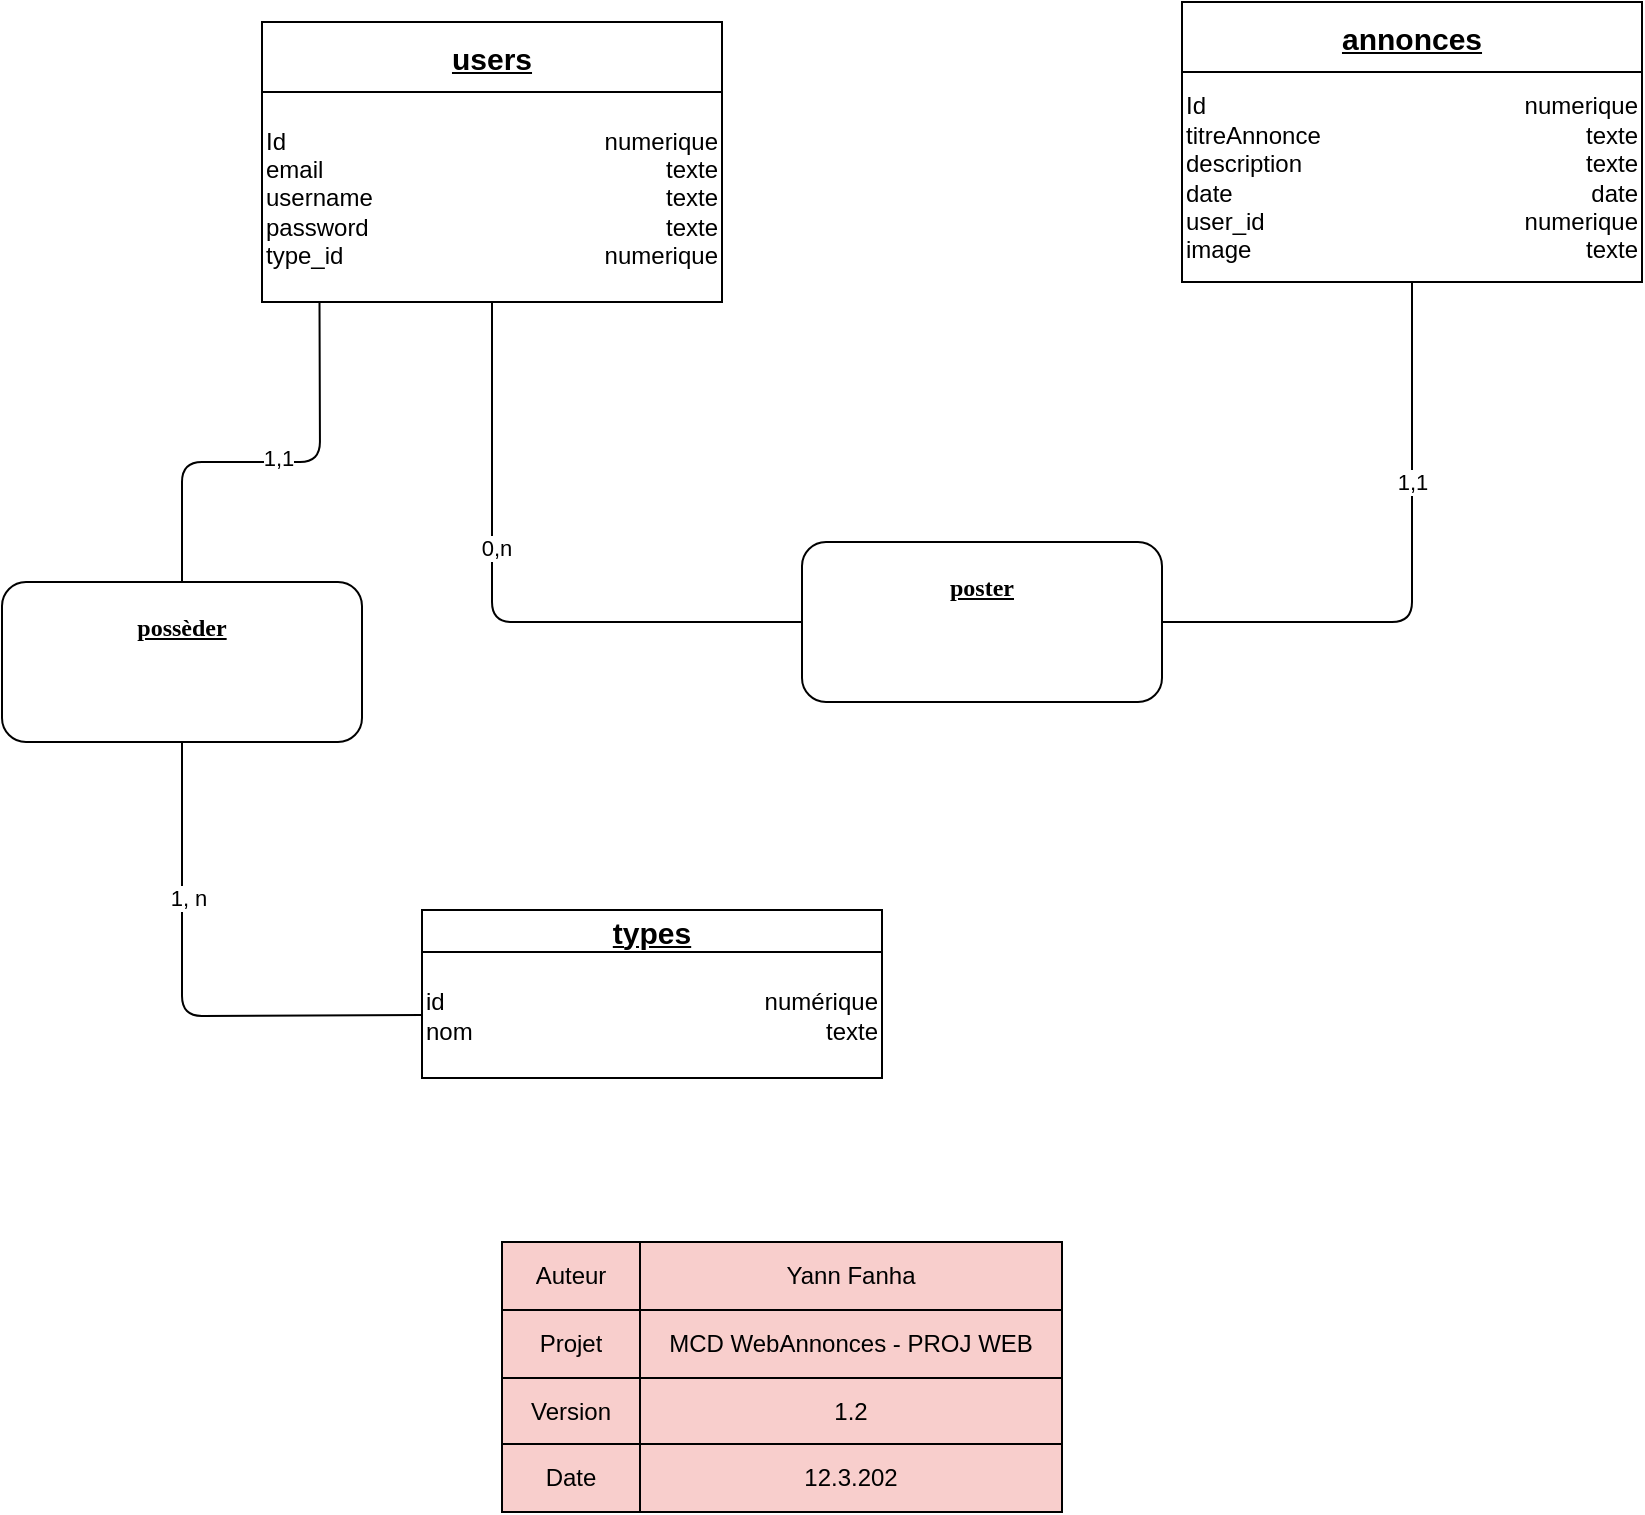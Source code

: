 <mxfile version="13.7.3" type="device"><diagram id="rrmALsBOcblLZOAvp3k7" name="Page-1"><mxGraphModel dx="1086" dy="806" grid="1" gridSize="10" guides="1" tooltips="1" connect="1" arrows="1" fold="1" page="1" pageScale="1" pageWidth="1654" pageHeight="1169" math="0" shadow="0"><root><mxCell id="0"/><mxCell id="1" parent="0"/><mxCell id="ItPrOXxB2EVulFk9KAD2-7" value="&lt;div style=&quot;box-sizing: border-box ; width: 100% ; padding: 2px&quot;&gt;&lt;br&gt;&lt;span style=&quot;background-color: rgb(255 , 255 , 255)&quot;&gt;&lt;b&gt;&lt;u&gt;poster&lt;/u&gt;&lt;/b&gt;&lt;/span&gt;&lt;table style=&quot;width: 100% ; font-size: 1em&quot; cellpadding=&quot;2&quot; cellspacing=&quot;0&quot;&gt;&lt;tbody&gt;&lt;tr&gt;&lt;td style=&quot;text-align: left&quot;&gt;&lt;/td&gt;&lt;td style=&quot;text-align: right&quot;&gt;&lt;/td&gt;&lt;/tr&gt;&lt;tr&gt;&lt;td style=&quot;font-size: 1em ; text-align: left&quot;&gt;&lt;/td&gt;&lt;/tr&gt;&lt;/tbody&gt;&lt;/table&gt;&lt;/div&gt;" style="verticalAlign=top;align=center;overflow=fill;html=1;rounded=1;shadow=0;comic=0;labelBackgroundColor=none;strokeColor=#000000;strokeWidth=1;fillColor=#ffffff;fontFamily=Verdana;fontSize=12;fontColor=#000000;" parent="1" vertex="1"><mxGeometry x="430" y="360" width="180" height="80" as="geometry"/></mxCell><mxCell id="ItPrOXxB2EVulFk9KAD2-9" value="" style="endArrow=none;html=1;entryX=0;entryY=1;entryDx=0;entryDy=0;exitX=0;exitY=0.5;exitDx=0;exitDy=0;" parent="1" source="ItPrOXxB2EVulFk9KAD2-7" target="Ckb6m_zAUVwnpkfI5sB1-5" edge="1"><mxGeometry width="50" height="50" relative="1" as="geometry"><mxPoint x="270" y="410" as="sourcePoint"/><mxPoint x="230" y="440" as="targetPoint"/><Array as="points"><mxPoint x="275" y="400"/></Array></mxGeometry></mxCell><mxCell id="SuDdKtFOvI3KCgmDln-Q-38" value="0,n" style="edgeLabel;html=1;align=center;verticalAlign=middle;resizable=0;points=[];" parent="ItPrOXxB2EVulFk9KAD2-9" vertex="1" connectable="0"><mxGeometry x="-0.029" y="-37" relative="1" as="geometry"><mxPoint as="offset"/></mxGeometry></mxCell><mxCell id="ItPrOXxB2EVulFk9KAD2-10" value="" style="endArrow=none;html=1;entryX=1;entryY=1;entryDx=0;entryDy=0;exitX=1;exitY=0.5;exitDx=0;exitDy=0;" parent="1" source="ItPrOXxB2EVulFk9KAD2-7" target="X6zmFW1tOMZ9oRW-Cvdk-5" edge="1"><mxGeometry width="50" height="50" relative="1" as="geometry"><mxPoint x="690" y="350" as="sourcePoint"/><mxPoint x="740" y="300" as="targetPoint"/><Array as="points"><mxPoint x="735" y="400"/></Array></mxGeometry></mxCell><mxCell id="SuDdKtFOvI3KCgmDln-Q-39" value="1,1" style="edgeLabel;html=1;align=center;verticalAlign=middle;resizable=0;points=[];" parent="ItPrOXxB2EVulFk9KAD2-10" vertex="1" connectable="0"><mxGeometry x="0.322" relative="1" as="geometry"><mxPoint as="offset"/></mxGeometry></mxCell><mxCell id="ItPrOXxB2EVulFk9KAD2-2" value="" style="group" parent="1" vertex="1" connectable="0"><mxGeometry x="620" y="100" width="230" height="150" as="geometry"/></mxCell><mxCell id="X6zmFW1tOMZ9oRW-Cvdk-2" value="" style="group" parent="ItPrOXxB2EVulFk9KAD2-2" vertex="1" connectable="0"><mxGeometry y="-10" width="230" height="150" as="geometry"/></mxCell><mxCell id="X6zmFW1tOMZ9oRW-Cvdk-3" value="&lt;span style=&quot;font-size: 15px&quot;&gt;&lt;b&gt;&lt;u&gt;annonces&lt;/u&gt;&lt;/b&gt;&lt;/span&gt;" style="rounded=0;whiteSpace=wrap;html=1;" parent="X6zmFW1tOMZ9oRW-Cvdk-2" vertex="1"><mxGeometry width="230.0" height="35" as="geometry"/></mxCell><mxCell id="X6zmFW1tOMZ9oRW-Cvdk-4" value="" style="rounded=0;whiteSpace=wrap;html=1;" parent="X6zmFW1tOMZ9oRW-Cvdk-2" vertex="1"><mxGeometry y="35" width="230.0" height="105" as="geometry"/></mxCell><mxCell id="X6zmFW1tOMZ9oRW-Cvdk-5" value="Id&lt;br&gt;titreAnnonce&lt;br&gt;description&lt;br&gt;date&lt;br&gt;user_id&lt;br&gt;image" style="text;html=1;strokeColor=none;fillColor=none;align=left;verticalAlign=middle;whiteSpace=wrap;rounded=0;" parent="X6zmFW1tOMZ9oRW-Cvdk-2" vertex="1"><mxGeometry y="35" width="115.0" height="105" as="geometry"/></mxCell><mxCell id="X6zmFW1tOMZ9oRW-Cvdk-6" value="numerique&lt;br&gt;texte&lt;br&gt;texte&lt;br&gt;date&lt;br&gt;numerique&lt;br&gt;texte" style="text;html=1;strokeColor=none;fillColor=none;align=right;verticalAlign=middle;whiteSpace=wrap;rounded=0;" parent="X6zmFW1tOMZ9oRW-Cvdk-2" vertex="1"><mxGeometry x="115.0" y="35" width="115.0" height="105" as="geometry"/></mxCell><mxCell id="ItPrOXxB2EVulFk9KAD2-4" value="" style="group" parent="X6zmFW1tOMZ9oRW-Cvdk-2" vertex="1" connectable="0"><mxGeometry x="-460" y="10" width="230" height="140" as="geometry"/></mxCell><mxCell id="X6zmFW1tOMZ9oRW-Cvdk-1" value="s" style="group" parent="ItPrOXxB2EVulFk9KAD2-4" vertex="1" connectable="0"><mxGeometry width="230" height="140" as="geometry"/></mxCell><mxCell id="Ckb6m_zAUVwnpkfI5sB1-1" value="&lt;b&gt;&lt;font style=&quot;font-size: 15px&quot;&gt;&lt;u&gt;users&lt;/u&gt;&lt;/font&gt;&lt;/b&gt;" style="rounded=0;whiteSpace=wrap;html=1;" parent="X6zmFW1tOMZ9oRW-Cvdk-1" vertex="1"><mxGeometry width="230.0" height="35" as="geometry"/></mxCell><mxCell id="Ckb6m_zAUVwnpkfI5sB1-2" value="" style="rounded=0;whiteSpace=wrap;html=1;" parent="X6zmFW1tOMZ9oRW-Cvdk-1" vertex="1"><mxGeometry y="35" width="230.0" height="105" as="geometry"/></mxCell><mxCell id="Ckb6m_zAUVwnpkfI5sB1-3" value="Id&lt;br&gt;email&lt;br&gt;username&lt;br&gt;password&lt;br&gt;type_id" style="text;html=1;strokeColor=none;fillColor=none;align=left;verticalAlign=middle;whiteSpace=wrap;rounded=0;" parent="X6zmFW1tOMZ9oRW-Cvdk-1" vertex="1"><mxGeometry y="35" width="115.0" height="105" as="geometry"/></mxCell><mxCell id="Ckb6m_zAUVwnpkfI5sB1-5" value="numerique&lt;br&gt;texte&lt;br&gt;texte&lt;br&gt;texte&lt;br&gt;numerique" style="text;html=1;strokeColor=none;fillColor=none;align=right;verticalAlign=middle;whiteSpace=wrap;rounded=0;" parent="X6zmFW1tOMZ9oRW-Cvdk-1" vertex="1"><mxGeometry x="115.0" y="35" width="115.0" height="105" as="geometry"/></mxCell><mxCell id="SuDdKtFOvI3KCgmDln-Q-25" value="" style="group" parent="1" vertex="1" connectable="0"><mxGeometry x="240" y="550" width="230" height="90" as="geometry"/></mxCell><mxCell id="SuDdKtFOvI3KCgmDln-Q-26" value="" style="group" parent="SuDdKtFOvI3KCgmDln-Q-25" vertex="1" connectable="0"><mxGeometry y="-6.0" width="230" height="90" as="geometry"/></mxCell><mxCell id="SuDdKtFOvI3KCgmDln-Q-27" value="&lt;span style=&quot;font-size: 15px&quot;&gt;&lt;b&gt;&lt;u&gt;types&lt;/u&gt;&lt;/b&gt;&lt;/span&gt;" style="rounded=0;whiteSpace=wrap;html=1;" parent="SuDdKtFOvI3KCgmDln-Q-26" vertex="1"><mxGeometry width="230.0" height="21" as="geometry"/></mxCell><mxCell id="SuDdKtFOvI3KCgmDln-Q-28" value="" style="rounded=0;whiteSpace=wrap;html=1;" parent="SuDdKtFOvI3KCgmDln-Q-26" vertex="1"><mxGeometry y="21" width="230.0" height="63" as="geometry"/></mxCell><mxCell id="SuDdKtFOvI3KCgmDln-Q-29" value="id&lt;br&gt;nom" style="text;html=1;strokeColor=none;fillColor=none;align=left;verticalAlign=middle;whiteSpace=wrap;rounded=0;" parent="SuDdKtFOvI3KCgmDln-Q-26" vertex="1"><mxGeometry y="21" width="115.0" height="63" as="geometry"/></mxCell><mxCell id="SuDdKtFOvI3KCgmDln-Q-30" value="numérique&lt;br&gt;texte" style="text;html=1;strokeColor=none;fillColor=none;align=right;verticalAlign=middle;whiteSpace=wrap;rounded=0;" parent="SuDdKtFOvI3KCgmDln-Q-26" vertex="1"><mxGeometry x="115" y="21" width="115" height="63" as="geometry"/></mxCell><mxCell id="Ckb6m_zAUVwnpkfI5sB1-6" value="" style="shape=table;html=1;whiteSpace=wrap;startSize=0;container=1;collapsible=0;childLayout=tableLayout;fillColor=#f8cecc;" parent="1" vertex="1"><mxGeometry x="280" y="710" width="280" height="135" as="geometry"/></mxCell><mxCell id="Ckb6m_zAUVwnpkfI5sB1-7" value="" style="shape=partialRectangle;html=1;whiteSpace=wrap;collapsible=0;dropTarget=0;pointerEvents=0;fillColor=none;top=0;left=0;bottom=0;right=0;points=[[0,0.5],[1,0.5]];portConstraint=eastwest;" parent="Ckb6m_zAUVwnpkfI5sB1-6" vertex="1"><mxGeometry width="280" height="34" as="geometry"/></mxCell><mxCell id="Ckb6m_zAUVwnpkfI5sB1-8" value="Auteur" style="shape=partialRectangle;html=1;whiteSpace=wrap;connectable=0;fillColor=none;top=0;left=0;bottom=0;right=0;overflow=hidden;" parent="Ckb6m_zAUVwnpkfI5sB1-7" vertex="1"><mxGeometry width="69" height="34" as="geometry"/></mxCell><mxCell id="Ckb6m_zAUVwnpkfI5sB1-9" value="Yann Fanha" style="shape=partialRectangle;html=1;whiteSpace=wrap;connectable=0;fillColor=none;top=0;left=0;bottom=0;right=0;overflow=hidden;" parent="Ckb6m_zAUVwnpkfI5sB1-7" vertex="1"><mxGeometry x="69" width="211" height="34" as="geometry"/></mxCell><mxCell id="Ckb6m_zAUVwnpkfI5sB1-11" value="" style="shape=partialRectangle;html=1;whiteSpace=wrap;collapsible=0;dropTarget=0;pointerEvents=0;fillColor=none;top=0;left=0;bottom=0;right=0;points=[[0,0.5],[1,0.5]];portConstraint=eastwest;" parent="Ckb6m_zAUVwnpkfI5sB1-6" vertex="1"><mxGeometry y="34" width="280" height="34" as="geometry"/></mxCell><mxCell id="Ckb6m_zAUVwnpkfI5sB1-12" value="Projet" style="shape=partialRectangle;html=1;whiteSpace=wrap;connectable=0;fillColor=none;top=0;left=0;bottom=0;right=0;overflow=hidden;" parent="Ckb6m_zAUVwnpkfI5sB1-11" vertex="1"><mxGeometry width="69" height="34" as="geometry"/></mxCell><mxCell id="Ckb6m_zAUVwnpkfI5sB1-13" value="MCD WebAnnonces - PROJ WEB" style="shape=partialRectangle;html=1;whiteSpace=wrap;connectable=0;fillColor=none;top=0;left=0;bottom=0;right=0;overflow=hidden;" parent="Ckb6m_zAUVwnpkfI5sB1-11" vertex="1"><mxGeometry x="69" width="211" height="34" as="geometry"/></mxCell><mxCell id="Ckb6m_zAUVwnpkfI5sB1-15" value="" style="shape=partialRectangle;html=1;whiteSpace=wrap;collapsible=0;dropTarget=0;pointerEvents=0;fillColor=none;top=0;left=0;bottom=0;right=0;points=[[0,0.5],[1,0.5]];portConstraint=eastwest;" parent="Ckb6m_zAUVwnpkfI5sB1-6" vertex="1"><mxGeometry y="68" width="280" height="33" as="geometry"/></mxCell><mxCell id="Ckb6m_zAUVwnpkfI5sB1-16" value="Version" style="shape=partialRectangle;html=1;whiteSpace=wrap;connectable=0;fillColor=none;top=0;left=0;bottom=0;right=0;overflow=hidden;" parent="Ckb6m_zAUVwnpkfI5sB1-15" vertex="1"><mxGeometry width="69" height="33" as="geometry"/></mxCell><mxCell id="Ckb6m_zAUVwnpkfI5sB1-17" value="1.2" style="shape=partialRectangle;html=1;whiteSpace=wrap;connectable=0;fillColor=none;top=0;left=0;bottom=0;right=0;overflow=hidden;" parent="Ckb6m_zAUVwnpkfI5sB1-15" vertex="1"><mxGeometry x="69" width="211" height="33" as="geometry"/></mxCell><mxCell id="Ckb6m_zAUVwnpkfI5sB1-19" style="shape=partialRectangle;html=1;whiteSpace=wrap;collapsible=0;dropTarget=0;pointerEvents=0;fillColor=none;top=0;left=0;bottom=0;right=0;points=[[0,0.5],[1,0.5]];portConstraint=eastwest;" parent="Ckb6m_zAUVwnpkfI5sB1-6" vertex="1"><mxGeometry y="101" width="280" height="34" as="geometry"/></mxCell><mxCell id="Ckb6m_zAUVwnpkfI5sB1-20" value="Date" style="shape=partialRectangle;html=1;whiteSpace=wrap;connectable=0;fillColor=none;top=0;left=0;bottom=0;right=0;overflow=hidden;" parent="Ckb6m_zAUVwnpkfI5sB1-19" vertex="1"><mxGeometry width="69" height="34" as="geometry"/></mxCell><mxCell id="Ckb6m_zAUVwnpkfI5sB1-21" value="12.3.202" style="shape=partialRectangle;html=1;whiteSpace=wrap;connectable=0;fillColor=none;top=0;left=0;bottom=0;right=0;overflow=hidden;" parent="Ckb6m_zAUVwnpkfI5sB1-19" vertex="1"><mxGeometry x="69" width="211" height="34" as="geometry"/></mxCell><mxCell id="SuDdKtFOvI3KCgmDln-Q-40" value="" style="endArrow=none;html=1;entryX=0.25;entryY=1;entryDx=0;entryDy=0;exitX=0.5;exitY=0;exitDx=0;exitDy=0;" parent="1" source="SuDdKtFOvI3KCgmDln-Q-41" target="Ckb6m_zAUVwnpkfI5sB1-3" edge="1"><mxGeometry width="50" height="50" relative="1" as="geometry"><mxPoint x="120" y="320" as="sourcePoint"/><mxPoint x="130" y="420" as="targetPoint"/><Array as="points"><mxPoint x="120" y="320"/><mxPoint x="189" y="320"/></Array></mxGeometry></mxCell><mxCell id="SuDdKtFOvI3KCgmDln-Q-44" value="1,1" style="edgeLabel;html=1;align=center;verticalAlign=middle;resizable=0;points=[];" parent="SuDdKtFOvI3KCgmDln-Q-40" vertex="1" connectable="0"><mxGeometry x="0.034" y="2" relative="1" as="geometry"><mxPoint as="offset"/></mxGeometry></mxCell><mxCell id="SuDdKtFOvI3KCgmDln-Q-41" value="&lt;div style=&quot;box-sizing: border-box ; width: 100% ; padding: 2px&quot;&gt;&lt;br&gt;&lt;span style=&quot;background-color: rgb(255 , 255 , 255)&quot;&gt;&lt;b&gt;&lt;u&gt;possèder&lt;/u&gt;&lt;/b&gt;&lt;/span&gt;&lt;table style=&quot;width: 100% ; font-size: 1em&quot; cellpadding=&quot;2&quot; cellspacing=&quot;0&quot;&gt;&lt;tbody&gt;&lt;tr&gt;&lt;td style=&quot;text-align: left&quot;&gt;&lt;/td&gt;&lt;td style=&quot;text-align: right&quot;&gt;&lt;/td&gt;&lt;/tr&gt;&lt;tr&gt;&lt;td style=&quot;font-size: 1em ; text-align: left&quot;&gt;&lt;/td&gt;&lt;/tr&gt;&lt;/tbody&gt;&lt;/table&gt;&lt;/div&gt;" style="verticalAlign=top;align=center;overflow=fill;html=1;rounded=1;shadow=0;comic=0;labelBackgroundColor=none;strokeColor=#000000;strokeWidth=1;fillColor=#ffffff;fontFamily=Verdana;fontSize=12;fontColor=#000000;" parent="1" vertex="1"><mxGeometry x="30" y="380" width="180" height="80" as="geometry"/></mxCell><mxCell id="SuDdKtFOvI3KCgmDln-Q-42" value="" style="endArrow=none;html=1;entryX=0.5;entryY=1;entryDx=0;entryDy=0;exitX=0;exitY=0.5;exitDx=0;exitDy=0;" parent="1" source="SuDdKtFOvI3KCgmDln-Q-29" target="SuDdKtFOvI3KCgmDln-Q-41" edge="1"><mxGeometry width="50" height="50" relative="1" as="geometry"><mxPoint x="60" y="580" as="sourcePoint"/><mxPoint x="110" y="530" as="targetPoint"/><Array as="points"><mxPoint x="120" y="597"/></Array></mxGeometry></mxCell><mxCell id="SuDdKtFOvI3KCgmDln-Q-43" value="1, n" style="edgeLabel;html=1;align=center;verticalAlign=middle;resizable=0;points=[];" parent="SuDdKtFOvI3KCgmDln-Q-42" vertex="1" connectable="0"><mxGeometry x="0.393" y="-3" relative="1" as="geometry"><mxPoint as="offset"/></mxGeometry></mxCell></root></mxGraphModel></diagram></mxfile>